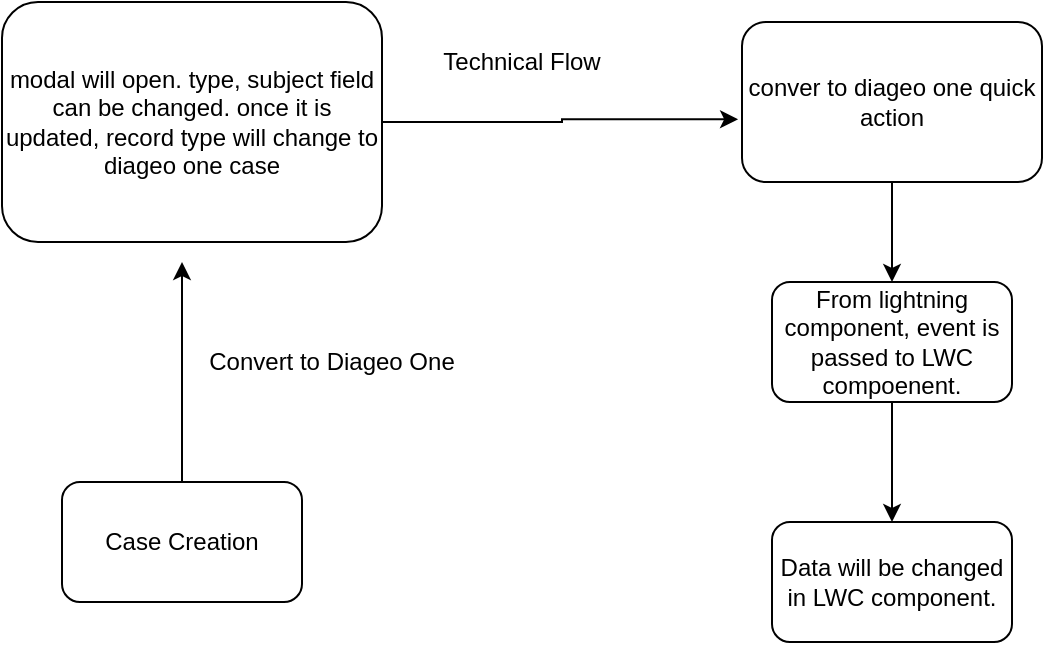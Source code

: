 <mxfile version="15.2.4" type="github">
  <diagram id="MFdtiCiac8Dv_De7q1mj" name="Page-1">
    <mxGraphModel dx="1278" dy="547" grid="1" gridSize="10" guides="1" tooltips="1" connect="1" arrows="1" fold="1" page="1" pageScale="1" pageWidth="850" pageHeight="1100" math="0" shadow="0">
      <root>
        <mxCell id="0" />
        <mxCell id="1" parent="0" />
        <mxCell id="BktoveatB_MbzBk7YbDe-3" style="edgeStyle=orthogonalEdgeStyle;rounded=0;orthogonalLoop=1;jettySize=auto;html=1;" edge="1" parent="1" source="BktoveatB_MbzBk7YbDe-1">
          <mxGeometry relative="1" as="geometry">
            <mxPoint x="230" y="540" as="targetPoint" />
          </mxGeometry>
        </mxCell>
        <mxCell id="BktoveatB_MbzBk7YbDe-1" value="Case Creation" style="rounded=1;whiteSpace=wrap;html=1;" vertex="1" parent="1">
          <mxGeometry x="170" y="650" width="120" height="60" as="geometry" />
        </mxCell>
        <mxCell id="BktoveatB_MbzBk7YbDe-7" style="edgeStyle=orthogonalEdgeStyle;rounded=0;orthogonalLoop=1;jettySize=auto;html=1;entryX=-0.013;entryY=0.608;entryDx=0;entryDy=0;entryPerimeter=0;" edge="1" parent="1" source="BktoveatB_MbzBk7YbDe-2" target="BktoveatB_MbzBk7YbDe-6">
          <mxGeometry relative="1" as="geometry" />
        </mxCell>
        <mxCell id="BktoveatB_MbzBk7YbDe-2" value="modal will open. type, subject field can be changed. once it is updated, record type will change to diageo one case" style="rounded=1;whiteSpace=wrap;html=1;" vertex="1" parent="1">
          <mxGeometry x="140" y="410" width="190" height="120" as="geometry" />
        </mxCell>
        <mxCell id="BktoveatB_MbzBk7YbDe-5" value="Convert to Diageo One" style="text;html=1;strokeColor=none;fillColor=none;align=center;verticalAlign=middle;whiteSpace=wrap;rounded=0;" vertex="1" parent="1">
          <mxGeometry x="220" y="580" width="170" height="20" as="geometry" />
        </mxCell>
        <mxCell id="BktoveatB_MbzBk7YbDe-10" style="edgeStyle=orthogonalEdgeStyle;rounded=0;orthogonalLoop=1;jettySize=auto;html=1;" edge="1" parent="1" source="BktoveatB_MbzBk7YbDe-6">
          <mxGeometry relative="1" as="geometry">
            <mxPoint x="585" y="550" as="targetPoint" />
          </mxGeometry>
        </mxCell>
        <mxCell id="BktoveatB_MbzBk7YbDe-6" value="conver to diageo one quick action" style="rounded=1;whiteSpace=wrap;html=1;" vertex="1" parent="1">
          <mxGeometry x="510" y="420" width="150" height="80" as="geometry" />
        </mxCell>
        <mxCell id="BktoveatB_MbzBk7YbDe-8" value="Technical Flow" style="text;html=1;strokeColor=none;fillColor=none;align=center;verticalAlign=middle;whiteSpace=wrap;rounded=0;" vertex="1" parent="1">
          <mxGeometry x="350" y="430" width="100" height="20" as="geometry" />
        </mxCell>
        <mxCell id="BktoveatB_MbzBk7YbDe-13" style="edgeStyle=orthogonalEdgeStyle;rounded=0;orthogonalLoop=1;jettySize=auto;html=1;entryX=0.5;entryY=0;entryDx=0;entryDy=0;" edge="1" parent="1" source="BktoveatB_MbzBk7YbDe-9" target="BktoveatB_MbzBk7YbDe-11">
          <mxGeometry relative="1" as="geometry" />
        </mxCell>
        <mxCell id="BktoveatB_MbzBk7YbDe-9" value="From lightning component, event is passed to LWC compoenent." style="rounded=1;whiteSpace=wrap;html=1;" vertex="1" parent="1">
          <mxGeometry x="525" y="550" width="120" height="60" as="geometry" />
        </mxCell>
        <mxCell id="BktoveatB_MbzBk7YbDe-11" value="Data will be changed in LWC component." style="rounded=1;whiteSpace=wrap;html=1;" vertex="1" parent="1">
          <mxGeometry x="525" y="670" width="120" height="60" as="geometry" />
        </mxCell>
      </root>
    </mxGraphModel>
  </diagram>
</mxfile>
